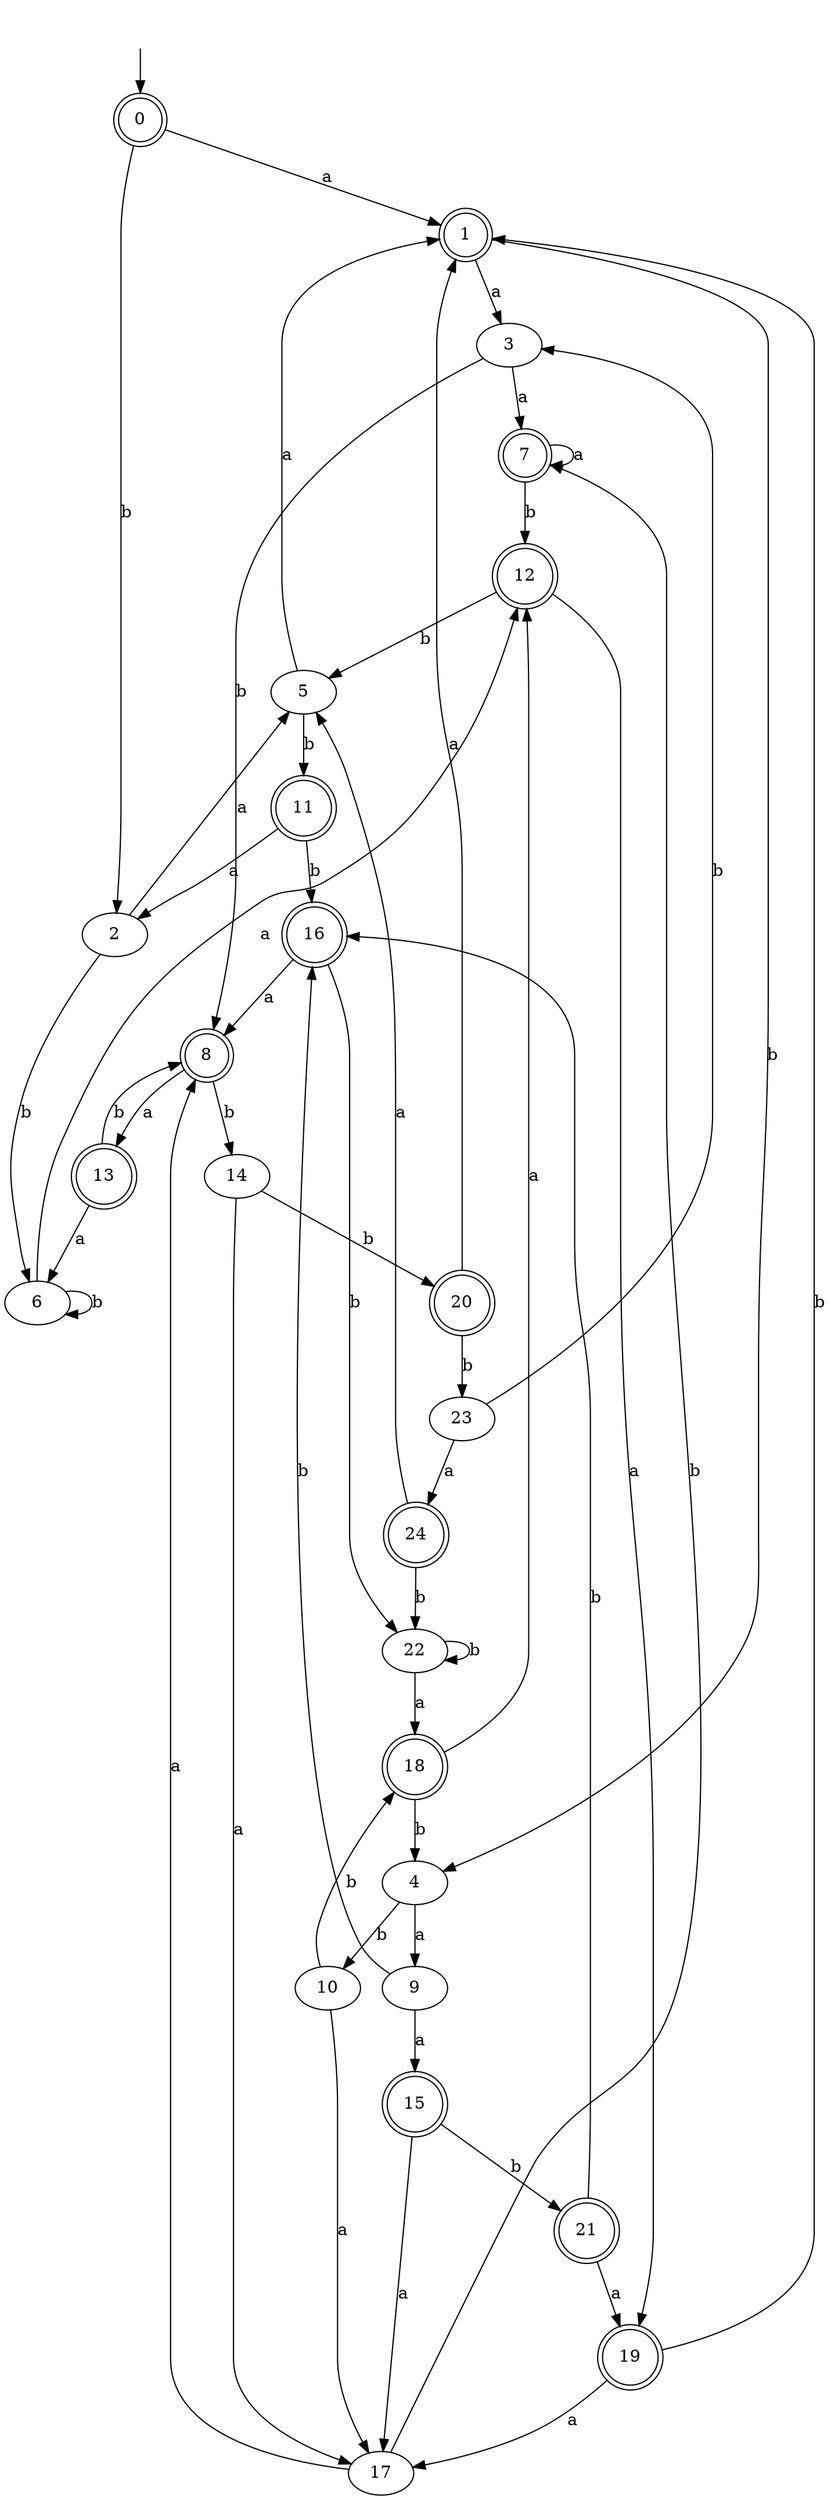 digraph RandomDFA {
  __start0 [label="", shape=none];
  __start0 -> 0 [label=""];
  0 [shape=circle] [shape=doublecircle]
  0 -> 1 [label="a"]
  0 -> 2 [label="b"]
  1 [shape=doublecircle]
  1 -> 3 [label="a"]
  1 -> 4 [label="b"]
  2
  2 -> 5 [label="a"]
  2 -> 6 [label="b"]
  3
  3 -> 7 [label="a"]
  3 -> 8 [label="b"]
  4
  4 -> 9 [label="a"]
  4 -> 10 [label="b"]
  5
  5 -> 1 [label="a"]
  5 -> 11 [label="b"]
  6
  6 -> 12 [label="a"]
  6 -> 6 [label="b"]
  7 [shape=doublecircle]
  7 -> 7 [label="a"]
  7 -> 12 [label="b"]
  8 [shape=doublecircle]
  8 -> 13 [label="a"]
  8 -> 14 [label="b"]
  9
  9 -> 15 [label="a"]
  9 -> 16 [label="b"]
  10
  10 -> 17 [label="a"]
  10 -> 18 [label="b"]
  11 [shape=doublecircle]
  11 -> 2 [label="a"]
  11 -> 16 [label="b"]
  12 [shape=doublecircle]
  12 -> 19 [label="a"]
  12 -> 5 [label="b"]
  13 [shape=doublecircle]
  13 -> 6 [label="a"]
  13 -> 8 [label="b"]
  14
  14 -> 17 [label="a"]
  14 -> 20 [label="b"]
  15 [shape=doublecircle]
  15 -> 17 [label="a"]
  15 -> 21 [label="b"]
  16 [shape=doublecircle]
  16 -> 8 [label="a"]
  16 -> 22 [label="b"]
  17
  17 -> 8 [label="a"]
  17 -> 7 [label="b"]
  18 [shape=doublecircle]
  18 -> 12 [label="a"]
  18 -> 4 [label="b"]
  19 [shape=doublecircle]
  19 -> 17 [label="a"]
  19 -> 1 [label="b"]
  20 [shape=doublecircle]
  20 -> 1 [label="a"]
  20 -> 23 [label="b"]
  21 [shape=doublecircle]
  21 -> 19 [label="a"]
  21 -> 16 [label="b"]
  22
  22 -> 18 [label="a"]
  22 -> 22 [label="b"]
  23
  23 -> 24 [label="a"]
  23 -> 3 [label="b"]
  24 [shape=doublecircle]
  24 -> 5 [label="a"]
  24 -> 22 [label="b"]
}
